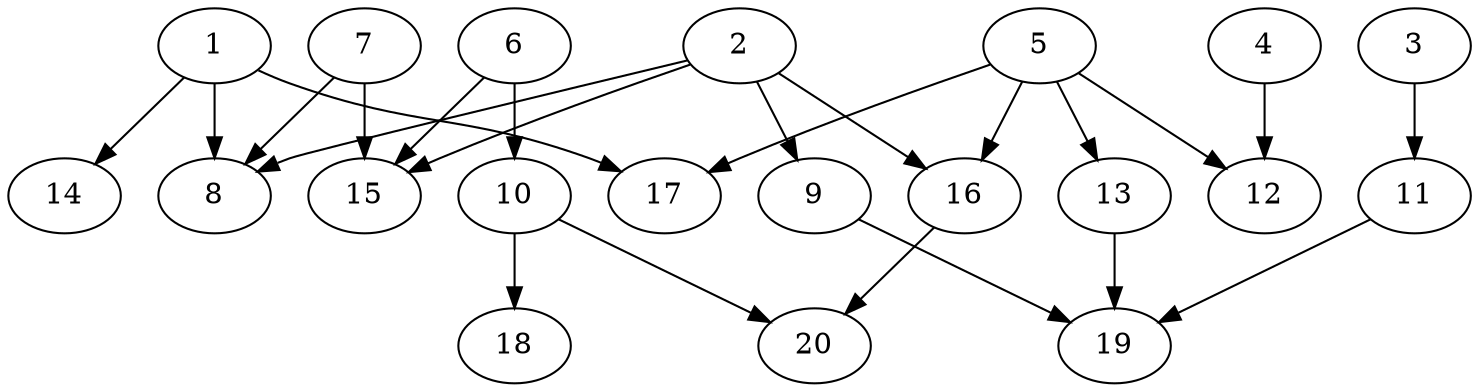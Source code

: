 // DAG automatically generated by daggen at Sat Jul 27 15:38:39 2019
// ./daggen --dot -n 20 --ccr 0.4 --fat 0.7 --regular 0.5 --density 0.4 --mindata 5242880 --maxdata 52428800 
digraph G {
  1 [size="34247680", alpha="0.12", expect_size="13699072"] 
  1 -> 8 [size ="13699072"]
  1 -> 14 [size ="13699072"]
  1 -> 17 [size ="13699072"]
  2 [size="88967680", alpha="0.00", expect_size="35587072"] 
  2 -> 8 [size ="35587072"]
  2 -> 9 [size ="35587072"]
  2 -> 15 [size ="35587072"]
  2 -> 16 [size ="35587072"]
  3 [size="76879360", alpha="0.14", expect_size="30751744"] 
  3 -> 11 [size ="30751744"]
  4 [size="35015680", alpha="0.06", expect_size="14006272"] 
  4 -> 12 [size ="14006272"]
  5 [size="91525120", alpha="0.05", expect_size="36610048"] 
  5 -> 12 [size ="36610048"]
  5 -> 13 [size ="36610048"]
  5 -> 16 [size ="36610048"]
  5 -> 17 [size ="36610048"]
  6 [size="37921280", alpha="0.08", expect_size="15168512"] 
  6 -> 10 [size ="15168512"]
  6 -> 15 [size ="15168512"]
  7 [size="130147840", alpha="0.15", expect_size="52059136"] 
  7 -> 8 [size ="52059136"]
  7 -> 15 [size ="52059136"]
  8 [size="60541440", alpha="0.19", expect_size="24216576"] 
  9 [size="52631040", alpha="0.12", expect_size="21052416"] 
  9 -> 19 [size ="21052416"]
  10 [size="57559040", alpha="0.08", expect_size="23023616"] 
  10 -> 18 [size ="23023616"]
  10 -> 20 [size ="23023616"]
  11 [size="18905600", alpha="0.19", expect_size="7562240"] 
  11 -> 19 [size ="7562240"]
  12 [size="89126400", alpha="0.18", expect_size="35650560"] 
  13 [size="91781120", alpha="0.04", expect_size="36712448"] 
  13 -> 19 [size ="36712448"]
  14 [size="58076160", alpha="0.10", expect_size="23230464"] 
  15 [size="92684800", alpha="0.06", expect_size="37073920"] 
  16 [size="123573760", alpha="0.07", expect_size="49429504"] 
  16 -> 20 [size ="49429504"]
  17 [size="50347520", alpha="0.04", expect_size="20139008"] 
  18 [size="23129600", alpha="0.00", expect_size="9251840"] 
  19 [size="15229440", alpha="0.14", expect_size="6091776"] 
  20 [size="85094400", alpha="0.16", expect_size="34037760"] 
}
